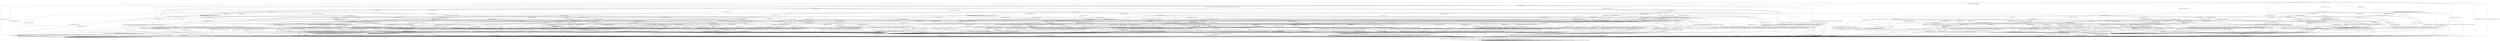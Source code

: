 digraph g {

	s0 [shape="circle" label="s0"];
	s1 [shape="circle" label="s1"];
	s2 [shape="circle" label="s2"];
	s3 [shape="circle" label="s3"];
	s4 [shape="circle" label="s4"];
	s5 [shape="circle" label="s5"];
	s6 [shape="circle" label="s6"];
	s7 [shape="circle" label="s7"];
	s8 [shape="circle" label="s8"];
	s9 [shape="circle" label="s9"];
	s10 [shape="circle" label="s10"];
	s11 [shape="circle" label="s11"];
	s12 [shape="circle" label="s12"];
	s13 [shape="circle" label="s13"];
	s14 [shape="circle" label="s14"];
	s15 [shape="circle" label="s15"];
	s16 [shape="circle" label="s16"];
	s17 [shape="circle" label="s17"];
	s18 [shape="circle" label="s18"];
	s19 [shape="circle" label="s19"];
	s20 [shape="circle" label="s20"];
	s21 [shape="circle" label="s21"];
	s22 [shape="circle" label="s22"];
	s23 [shape="circle" label="s23"];
	s24 [shape="circle" label="s24"];
	s25 [shape="circle" label="s25"];
	s26 [shape="circle" label="s26"];
	s27 [shape="circle" label="s27"];
	s28 [shape="circle" label="s28"];
	s29 [shape="circle" label="s29"];
	s30 [shape="circle" label="s30"];
	s31 [shape="circle" label="s31"];
	s32 [shape="circle" label="s32"];
	s33 [shape="circle" label="s33"];
	s34 [shape="circle" label="s34"];
	s35 [shape="circle" label="s35"];
	s36 [shape="circle" label="s36"];
	s37 [shape="circle" label="s37"];
	s38 [shape="circle" label="s38"];
	s39 [shape="circle" label="s39"];
	s40 [shape="circle" label="s40"];
	s41 [shape="circle" label="s41"];
	s42 [shape="circle" label="s42"];
	s43 [shape="circle" label="s43"];
	s44 [shape="circle" label="s44"];
	s45 [shape="circle" label="s45"];
	s46 [shape="circle" label="s46"];
	s47 [shape="circle" label="s47"];
	s48 [shape="circle" label="s48"];
	s49 [shape="circle" label="s49"];
	s50 [shape="circle" label="s50"];
	s51 [shape="circle" label="s51"];
	s52 [shape="circle" label="s52"];
	s53 [shape="circle" label="s53"];
	s54 [shape="circle" label="s54"];
	s55 [shape="circle" label="s55"];
	s56 [shape="circle" label="s56"];
	s57 [shape="circle" label="s57"];
	s58 [shape="circle" label="s58"];
	s59 [shape="circle" label="s59"];
	s60 [shape="circle" label="s60"];
	s61 [shape="circle" label="s61"];
	s62 [shape="circle" label="s62"];
	s63 [shape="circle" label="s63"];
	s64 [shape="circle" label="s64"];
	s65 [shape="circle" label="s65"];
	s66 [shape="circle" label="s66"];
	s67 [shape="circle" label="s67"];
	s68 [shape="circle" label="s68"];
	s69 [shape="circle" label="s69"];
	s70 [shape="circle" label="s70"];
	s71 [shape="circle" label="s71"];
	s72 [shape="circle" label="s72"];
	s73 [shape="circle" label="s73"];
	s74 [shape="circle" label="s74"];
	s75 [shape="circle" label="s75"];
	s76 [shape="circle" label="s76"];
	s77 [shape="circle" label="s77"];
	s78 [shape="circle" label="s78"];
	s79 [shape="circle" label="s79"];
	s80 [shape="circle" label="s80"];
	s81 [shape="circle" label="s81"];
	s82 [shape="circle" label="s82"];
	s83 [shape="circle" label="s83"];
	s84 [shape="circle" label="s84"];
	s85 [shape="circle" label="s85"];
	s86 [shape="circle" label="s86"];
	s87 [shape="circle" label="s87"];
	s88 [shape="circle" label="s88"];
	s89 [shape="circle" label="s89"];
	s90 [shape="circle" label="s90"];
	s91 [shape="circle" label="s91"];
	s92 [shape="circle" label="s92"];
	s93 [shape="circle" label="s93"];
	s94 [shape="circle" label="s94"];
	s95 [shape="circle" label="s95"];
	s0 -> s2 [label="DH_CLIENT_HELLO / HELLO_VERIFY_REQUEST"];
	s0 -> s8 [label="DH_CLIENT_KEY_EXCHANGE / TIMEOUT"];
	s0 -> s6 [label="CHANGE_CIPHER_SPEC / TIMEOUT"];
	s0 -> s5 [label="FINISHED / TIMEOUT"];
	s0 -> s0 [label="APPLICATION / TIMEOUT"];
	s0 -> s25 [label="CERTIFICATE / TIMEOUT"];
	s0 -> s10 [label="EMPTY_CERTIFICATE / TIMEOUT"];
	s0 -> s5 [label="CERTIFICATE_VERIFY / TIMEOUT"];
	s0 -> s1 [label="Alert(WARNING,CLOSE_NOTIFY) / TIMEOUT"];
	s0 -> s1 [label="Alert(FATAL,UNEXPECTED_MESSAGE) / TIMEOUT"];
	s1 -> s3 [label="DH_CLIENT_HELLO / TIMEOUT"];
	s1 -> s3 [label="DH_CLIENT_KEY_EXCHANGE / TIMEOUT"];
	s1 -> s3 [label="CHANGE_CIPHER_SPEC / TIMEOUT"];
	s1 -> s3 [label="FINISHED / TIMEOUT"];
	s1 -> s3 [label="APPLICATION / TIMEOUT"];
	s1 -> s3 [label="CERTIFICATE / TIMEOUT"];
	s1 -> s3 [label="EMPTY_CERTIFICATE / TIMEOUT"];
	s1 -> s3 [label="CERTIFICATE_VERIFY / TIMEOUT"];
	s1 -> s3 [label="Alert(WARNING,CLOSE_NOTIFY) / TIMEOUT"];
	s1 -> s3 [label="Alert(FATAL,UNEXPECTED_MESSAGE) / TIMEOUT"];
	s2 -> s4 [label="DH_CLIENT_HELLO / SERVER_HELLO,CERTIFICATE,DHE_SERVER_KEY_EXCHANGE,CERTIFICATE_REQUEST,SERVER_HELLO_DONE"];
	s2 -> s17 [label="DH_CLIENT_KEY_EXCHANGE / TIMEOUT"];
	s2 -> s6 [label="CHANGE_CIPHER_SPEC / TIMEOUT"];
	s2 -> s29 [label="FINISHED / TIMEOUT"];
	s2 -> s2 [label="APPLICATION / TIMEOUT"];
	s2 -> s18 [label="CERTIFICATE / TIMEOUT"];
	s2 -> s21 [label="EMPTY_CERTIFICATE / TIMEOUT"];
	s2 -> s29 [label="CERTIFICATE_VERIFY / TIMEOUT"];
	s2 -> s1 [label="Alert(WARNING,CLOSE_NOTIFY) / Alert(WARNING,CLOSE_NOTIFY)"];
	s2 -> s1 [label="Alert(FATAL,UNEXPECTED_MESSAGE) / TIMEOUT"];
	s3 -> s3 [label="DH_CLIENT_HELLO / SOCKET_CLOSED"];
	s3 -> s3 [label="DH_CLIENT_KEY_EXCHANGE / SOCKET_CLOSED"];
	s3 -> s3 [label="CHANGE_CIPHER_SPEC / SOCKET_CLOSED"];
	s3 -> s3 [label="FINISHED / SOCKET_CLOSED"];
	s3 -> s3 [label="APPLICATION / SOCKET_CLOSED"];
	s3 -> s3 [label="CERTIFICATE / SOCKET_CLOSED"];
	s3 -> s3 [label="EMPTY_CERTIFICATE / SOCKET_CLOSED"];
	s3 -> s3 [label="CERTIFICATE_VERIFY / SOCKET_CLOSED"];
	s3 -> s3 [label="Alert(WARNING,CLOSE_NOTIFY) / SOCKET_CLOSED"];
	s3 -> s3 [label="Alert(FATAL,UNEXPECTED_MESSAGE) / SOCKET_CLOSED"];
	s4 -> s1 [label="DH_CLIENT_HELLO / Alert(FATAL,UNEXPECTED_MESSAGE)"];
	s4 -> s7 [label="DH_CLIENT_KEY_EXCHANGE / TIMEOUT"];
	s4 -> s6 [label="CHANGE_CIPHER_SPEC / TIMEOUT"];
	s4 -> s29 [label="FINISHED / TIMEOUT"];
	s4 -> s4 [label="APPLICATION / TIMEOUT"];
	s4 -> s48 [label="CERTIFICATE / TIMEOUT"];
	s4 -> s13 [label="EMPTY_CERTIFICATE / TIMEOUT"];
	s4 -> s29 [label="CERTIFICATE_VERIFY / TIMEOUT"];
	s4 -> s1 [label="Alert(WARNING,CLOSE_NOTIFY) / Alert(WARNING,CLOSE_NOTIFY)"];
	s4 -> s1 [label="Alert(FATAL,UNEXPECTED_MESSAGE) / TIMEOUT"];
	s5 -> s5 [label="DH_CLIENT_HELLO / TIMEOUT"];
	s5 -> s5 [label="DH_CLIENT_KEY_EXCHANGE / TIMEOUT"];
	s5 -> s6 [label="CHANGE_CIPHER_SPEC / TIMEOUT"];
	s5 -> s5 [label="FINISHED / TIMEOUT"];
	s5 -> s5 [label="APPLICATION / TIMEOUT"];
	s5 -> s5 [label="CERTIFICATE / TIMEOUT"];
	s5 -> s5 [label="EMPTY_CERTIFICATE / TIMEOUT"];
	s5 -> s5 [label="CERTIFICATE_VERIFY / TIMEOUT"];
	s5 -> s1 [label="Alert(WARNING,CLOSE_NOTIFY) / TIMEOUT"];
	s5 -> s1 [label="Alert(FATAL,UNEXPECTED_MESSAGE) / TIMEOUT"];
	s6 -> s6 [label="DH_CLIENT_HELLO / TIMEOUT"];
	s6 -> s6 [label="DH_CLIENT_KEY_EXCHANGE / TIMEOUT"];
	s6 -> s6 [label="CHANGE_CIPHER_SPEC / TIMEOUT"];
	s6 -> s6 [label="FINISHED / TIMEOUT"];
	s6 -> s6 [label="APPLICATION / TIMEOUT"];
	s6 -> s6 [label="CERTIFICATE / TIMEOUT"];
	s6 -> s6 [label="EMPTY_CERTIFICATE / TIMEOUT"];
	s6 -> s6 [label="CERTIFICATE_VERIFY / TIMEOUT"];
	s6 -> s6 [label="Alert(WARNING,CLOSE_NOTIFY) / TIMEOUT"];
	s6 -> s6 [label="Alert(FATAL,UNEXPECTED_MESSAGE) / TIMEOUT"];
	s7 -> s45 [label="DH_CLIENT_HELLO / TIMEOUT"];
	s7 -> s29 [label="DH_CLIENT_KEY_EXCHANGE / TIMEOUT"];
	s7 -> s30 [label="CHANGE_CIPHER_SPEC / TIMEOUT"];
	s7 -> s12 [label="FINISHED / TIMEOUT"];
	s7 -> s7 [label="APPLICATION / TIMEOUT"];
	s7 -> s54 [label="CERTIFICATE / TIMEOUT"];
	s7 -> s35 [label="EMPTY_CERTIFICATE / TIMEOUT"];
	s7 -> s14 [label="CERTIFICATE_VERIFY / TIMEOUT"];
	s7 -> s1 [label="Alert(WARNING,CLOSE_NOTIFY) / Alert(WARNING,CLOSE_NOTIFY)"];
	s7 -> s1 [label="Alert(FATAL,UNEXPECTED_MESSAGE) / TIMEOUT"];
	s8 -> s20 [label="DH_CLIENT_HELLO / TIMEOUT"];
	s8 -> s5 [label="DH_CLIENT_KEY_EXCHANGE / TIMEOUT"];
	s8 -> s9 [label="CHANGE_CIPHER_SPEC / TIMEOUT"];
	s8 -> s61 [label="FINISHED / TIMEOUT"];
	s8 -> s8 [label="APPLICATION / TIMEOUT"];
	s8 -> s37 [label="CERTIFICATE / TIMEOUT"];
	s8 -> s37 [label="EMPTY_CERTIFICATE / TIMEOUT"];
	s8 -> s11 [label="CERTIFICATE_VERIFY / TIMEOUT"];
	s8 -> s1 [label="Alert(WARNING,CLOSE_NOTIFY) / TIMEOUT"];
	s8 -> s1 [label="Alert(FATAL,UNEXPECTED_MESSAGE) / TIMEOUT"];
	s9 -> s1 [label="DH_CLIENT_HELLO / TIMEOUT"];
	s9 -> s1 [label="DH_CLIENT_KEY_EXCHANGE / TIMEOUT"];
	s9 -> s6 [label="CHANGE_CIPHER_SPEC / TIMEOUT"];
	s9 -> s1 [label="FINISHED / TIMEOUT"];
	s9 -> s9 [label="APPLICATION / TIMEOUT"];
	s9 -> s1 [label="CERTIFICATE / TIMEOUT"];
	s9 -> s1 [label="EMPTY_CERTIFICATE / TIMEOUT"];
	s9 -> s1 [label="CERTIFICATE_VERIFY / TIMEOUT"];
	s9 -> s9 [label="Alert(WARNING,CLOSE_NOTIFY) / TIMEOUT"];
	s9 -> s9 [label="Alert(FATAL,UNEXPECTED_MESSAGE) / TIMEOUT"];
	s10 -> s38 [label="DH_CLIENT_HELLO / TIMEOUT"];
	s10 -> s37 [label="DH_CLIENT_KEY_EXCHANGE / TIMEOUT"];
	s10 -> s9 [label="CHANGE_CIPHER_SPEC / TIMEOUT"];
	s10 -> s78 [label="FINISHED / TIMEOUT"];
	s10 -> s10 [label="APPLICATION / TIMEOUT"];
	s10 -> s5 [label="CERTIFICATE / TIMEOUT"];
	s10 -> s5 [label="EMPTY_CERTIFICATE / TIMEOUT"];
	s10 -> s89 [label="CERTIFICATE_VERIFY / TIMEOUT"];
	s10 -> s1 [label="Alert(WARNING,CLOSE_NOTIFY) / TIMEOUT"];
	s10 -> s1 [label="Alert(FATAL,UNEXPECTED_MESSAGE) / TIMEOUT"];
	s11 -> s43 [label="DH_CLIENT_HELLO / TIMEOUT"];
	s11 -> s5 [label="DH_CLIENT_KEY_EXCHANGE / TIMEOUT"];
	s11 -> s9 [label="CHANGE_CIPHER_SPEC / TIMEOUT"];
	s11 -> s36 [label="FINISHED / TIMEOUT"];
	s11 -> s11 [label="APPLICATION / TIMEOUT"];
	s11 -> s80 [label="CERTIFICATE / TIMEOUT"];
	s11 -> s80 [label="EMPTY_CERTIFICATE / TIMEOUT"];
	s11 -> s5 [label="CERTIFICATE_VERIFY / TIMEOUT"];
	s11 -> s1 [label="Alert(WARNING,CLOSE_NOTIFY) / TIMEOUT"];
	s11 -> s1 [label="Alert(FATAL,UNEXPECTED_MESSAGE) / TIMEOUT"];
	s12 -> s50 [label="DH_CLIENT_HELLO / TIMEOUT"];
	s12 -> s29 [label="DH_CLIENT_KEY_EXCHANGE / TIMEOUT"];
	s12 -> s19 [label="CHANGE_CIPHER_SPEC / TIMEOUT"];
	s12 -> s29 [label="FINISHED / TIMEOUT"];
	s12 -> s12 [label="APPLICATION / TIMEOUT"];
	s12 -> s42 [label="CERTIFICATE / TIMEOUT"];
	s12 -> s42 [label="EMPTY_CERTIFICATE / TIMEOUT"];
	s12 -> s12 [label="CERTIFICATE_VERIFY / TIMEOUT"];
	s12 -> s1 [label="Alert(WARNING,CLOSE_NOTIFY) / Alert(WARNING,CLOSE_NOTIFY)"];
	s12 -> s1 [label="Alert(FATAL,UNEXPECTED_MESSAGE) / TIMEOUT"];
	s13 -> s60 [label="DH_CLIENT_HELLO / TIMEOUT"];
	s13 -> s35 [label="DH_CLIENT_KEY_EXCHANGE / TIMEOUT"];
	s13 -> s15 [label="CHANGE_CIPHER_SPEC / TIMEOUT"];
	s13 -> s87 [label="FINISHED / TIMEOUT"];
	s13 -> s13 [label="APPLICATION / TIMEOUT"];
	s13 -> s29 [label="CERTIFICATE / TIMEOUT"];
	s13 -> s29 [label="EMPTY_CERTIFICATE / TIMEOUT"];
	s13 -> s28 [label="CERTIFICATE_VERIFY / TIMEOUT"];
	s13 -> s1 [label="Alert(WARNING,CLOSE_NOTIFY) / Alert(WARNING,CLOSE_NOTIFY)"];
	s13 -> s1 [label="Alert(FATAL,UNEXPECTED_MESSAGE) / TIMEOUT"];
	s14 -> s14 [label="DH_CLIENT_HELLO / TIMEOUT"];
	s14 -> s29 [label="DH_CLIENT_KEY_EXCHANGE / TIMEOUT"];
	s14 -> s16 [label="CHANGE_CIPHER_SPEC / TIMEOUT"];
	s14 -> s24 [label="FINISHED / TIMEOUT"];
	s14 -> s14 [label="APPLICATION / TIMEOUT"];
	s14 -> s81 [label="CERTIFICATE / TIMEOUT"];
	s14 -> s81 [label="EMPTY_CERTIFICATE / TIMEOUT"];
	s14 -> s29 [label="CERTIFICATE_VERIFY / TIMEOUT"];
	s14 -> s1 [label="Alert(WARNING,CLOSE_NOTIFY) / Alert(WARNING,CLOSE_NOTIFY)"];
	s14 -> s1 [label="Alert(FATAL,UNEXPECTED_MESSAGE) / TIMEOUT"];
	s15 -> s1 [label="DH_CLIENT_HELLO / Alert(FATAL,BAD_CERTIFICATE)"];
	s15 -> s1 [label="DH_CLIENT_KEY_EXCHANGE / Alert(FATAL,BAD_CERTIFICATE)"];
	s15 -> s6 [label="CHANGE_CIPHER_SPEC / TIMEOUT"];
	s15 -> s1 [label="FINISHED / Alert(FATAL,BAD_CERTIFICATE)"];
	s15 -> s15 [label="APPLICATION / TIMEOUT"];
	s15 -> s1 [label="CERTIFICATE / Alert(FATAL,BAD_CERTIFICATE)"];
	s15 -> s1 [label="EMPTY_CERTIFICATE / Alert(FATAL,BAD_CERTIFICATE)"];
	s15 -> s1 [label="CERTIFICATE_VERIFY / Alert(FATAL,BAD_CERTIFICATE)"];
	s15 -> s15 [label="Alert(WARNING,CLOSE_NOTIFY) / TIMEOUT"];
	s15 -> s15 [label="Alert(FATAL,UNEXPECTED_MESSAGE) / TIMEOUT"];
	s16 -> s1 [label="DH_CLIENT_HELLO / Alert(FATAL,HANDSHAKE_FAILURE)"];
	s16 -> s1 [label="DH_CLIENT_KEY_EXCHANGE / Alert(FATAL,HANDSHAKE_FAILURE)"];
	s16 -> s6 [label="CHANGE_CIPHER_SPEC / TIMEOUT"];
	s16 -> s1 [label="FINISHED / Alert(FATAL,HANDSHAKE_FAILURE)"];
	s16 -> s16 [label="APPLICATION / TIMEOUT"];
	s16 -> s1 [label="CERTIFICATE / Alert(FATAL,HANDSHAKE_FAILURE)"];
	s16 -> s1 [label="EMPTY_CERTIFICATE / Alert(FATAL,HANDSHAKE_FAILURE)"];
	s16 -> s1 [label="CERTIFICATE_VERIFY / Alert(FATAL,HANDSHAKE_FAILURE)"];
	s16 -> s16 [label="Alert(WARNING,CLOSE_NOTIFY) / TIMEOUT"];
	s16 -> s16 [label="Alert(FATAL,UNEXPECTED_MESSAGE) / TIMEOUT"];
	s17 -> s45 [label="DH_CLIENT_HELLO / TIMEOUT"];
	s17 -> s29 [label="DH_CLIENT_KEY_EXCHANGE / TIMEOUT"];
	s17 -> s19 [label="CHANGE_CIPHER_SPEC / TIMEOUT"];
	s17 -> s12 [label="FINISHED / TIMEOUT"];
	s17 -> s17 [label="APPLICATION / TIMEOUT"];
	s17 -> s40 [label="CERTIFICATE / TIMEOUT"];
	s17 -> s40 [label="EMPTY_CERTIFICATE / TIMEOUT"];
	s17 -> s67 [label="CERTIFICATE_VERIFY / TIMEOUT"];
	s17 -> s1 [label="Alert(WARNING,CLOSE_NOTIFY) / Alert(WARNING,CLOSE_NOTIFY)"];
	s17 -> s1 [label="Alert(FATAL,UNEXPECTED_MESSAGE) / TIMEOUT"];
	s18 -> s18 [label="DH_CLIENT_HELLO / TIMEOUT"];
	s18 -> s26 [label="DH_CLIENT_KEY_EXCHANGE / TIMEOUT"];
	s18 -> s6 [label="CHANGE_CIPHER_SPEC / TIMEOUT"];
	s18 -> s18 [label="FINISHED / TIMEOUT"];
	s18 -> s18 [label="APPLICATION / TIMEOUT"];
	s18 -> s29 [label="CERTIFICATE / TIMEOUT"];
	s18 -> s29 [label="EMPTY_CERTIFICATE / TIMEOUT"];
	s18 -> s23 [label="CERTIFICATE_VERIFY / TIMEOUT"];
	s18 -> s1 [label="Alert(WARNING,CLOSE_NOTIFY) / Alert(WARNING,CLOSE_NOTIFY)"];
	s18 -> s1 [label="Alert(FATAL,UNEXPECTED_MESSAGE) / TIMEOUT"];
	s19 -> s1 [label="DH_CLIENT_HELLO / Alert(FATAL,UNEXPECTED_MESSAGE)"];
	s19 -> s1 [label="DH_CLIENT_KEY_EXCHANGE / Alert(FATAL,UNEXPECTED_MESSAGE)"];
	s19 -> s6 [label="CHANGE_CIPHER_SPEC / TIMEOUT"];
	s19 -> s1 [label="FINISHED / Alert(FATAL,UNEXPECTED_MESSAGE)"];
	s19 -> s19 [label="APPLICATION / TIMEOUT"];
	s19 -> s1 [label="CERTIFICATE / Alert(FATAL,UNEXPECTED_MESSAGE)"];
	s19 -> s1 [label="EMPTY_CERTIFICATE / Alert(FATAL,UNEXPECTED_MESSAGE)"];
	s19 -> s1 [label="CERTIFICATE_VERIFY / Alert(FATAL,UNEXPECTED_MESSAGE)"];
	s19 -> s19 [label="Alert(WARNING,CLOSE_NOTIFY) / TIMEOUT"];
	s19 -> s19 [label="Alert(FATAL,UNEXPECTED_MESSAGE) / TIMEOUT"];
	s20 -> s5 [label="DH_CLIENT_HELLO / TIMEOUT"];
	s20 -> s5 [label="DH_CLIENT_KEY_EXCHANGE / TIMEOUT"];
	s20 -> s9 [label="CHANGE_CIPHER_SPEC / TIMEOUT"];
	s20 -> s63 [label="FINISHED / TIMEOUT"];
	s20 -> s20 [label="APPLICATION / TIMEOUT"];
	s20 -> s75 [label="CERTIFICATE / TIMEOUT"];
	s20 -> s75 [label="EMPTY_CERTIFICATE / TIMEOUT"];
	s20 -> s43 [label="CERTIFICATE_VERIFY / TIMEOUT"];
	s20 -> s1 [label="Alert(WARNING,CLOSE_NOTIFY) / TIMEOUT"];
	s20 -> s1 [label="Alert(FATAL,UNEXPECTED_MESSAGE) / TIMEOUT"];
	s21 -> s94 [label="DH_CLIENT_HELLO / TIMEOUT"];
	s21 -> s40 [label="DH_CLIENT_KEY_EXCHANGE / TIMEOUT"];
	s21 -> s19 [label="CHANGE_CIPHER_SPEC / TIMEOUT"];
	s21 -> s22 [label="FINISHED / TIMEOUT"];
	s21 -> s21 [label="APPLICATION / TIMEOUT"];
	s21 -> s29 [label="CERTIFICATE / TIMEOUT"];
	s21 -> s29 [label="EMPTY_CERTIFICATE / TIMEOUT"];
	s21 -> s23 [label="CERTIFICATE_VERIFY / TIMEOUT"];
	s21 -> s1 [label="Alert(WARNING,CLOSE_NOTIFY) / Alert(WARNING,CLOSE_NOTIFY)"];
	s21 -> s1 [label="Alert(FATAL,UNEXPECTED_MESSAGE) / TIMEOUT"];
	s22 -> s44 [label="DH_CLIENT_HELLO / TIMEOUT"];
	s22 -> s42 [label="DH_CLIENT_KEY_EXCHANGE / TIMEOUT"];
	s22 -> s19 [label="CHANGE_CIPHER_SPEC / TIMEOUT"];
	s22 -> s29 [label="FINISHED / TIMEOUT"];
	s22 -> s22 [label="APPLICATION / TIMEOUT"];
	s22 -> s29 [label="CERTIFICATE / TIMEOUT"];
	s22 -> s29 [label="EMPTY_CERTIFICATE / TIMEOUT"];
	s22 -> s57 [label="CERTIFICATE_VERIFY / TIMEOUT"];
	s22 -> s1 [label="Alert(WARNING,CLOSE_NOTIFY) / Alert(WARNING,CLOSE_NOTIFY)"];
	s22 -> s1 [label="Alert(FATAL,UNEXPECTED_MESSAGE) / TIMEOUT"];
	s23 -> s58 [label="DH_CLIENT_HELLO / TIMEOUT"];
	s23 -> s27 [label="DH_CLIENT_KEY_EXCHANGE / TIMEOUT"];
	s23 -> s19 [label="CHANGE_CIPHER_SPEC / TIMEOUT"];
	s23 -> s57 [label="FINISHED / TIMEOUT"];
	s23 -> s23 [label="APPLICATION / TIMEOUT"];
	s23 -> s29 [label="CERTIFICATE / TIMEOUT"];
	s23 -> s29 [label="EMPTY_CERTIFICATE / TIMEOUT"];
	s23 -> s29 [label="CERTIFICATE_VERIFY / TIMEOUT"];
	s23 -> s1 [label="Alert(WARNING,CLOSE_NOTIFY) / Alert(WARNING,CLOSE_NOTIFY)"];
	s23 -> s1 [label="Alert(FATAL,UNEXPECTED_MESSAGE) / TIMEOUT"];
	s24 -> s46 [label="DH_CLIENT_HELLO / TIMEOUT"];
	s24 -> s29 [label="DH_CLIENT_KEY_EXCHANGE / TIMEOUT"];
	s24 -> s16 [label="CHANGE_CIPHER_SPEC / TIMEOUT"];
	s24 -> s29 [label="FINISHED / TIMEOUT"];
	s24 -> s24 [label="APPLICATION / TIMEOUT"];
	s24 -> s55 [label="CERTIFICATE / TIMEOUT"];
	s24 -> s55 [label="EMPTY_CERTIFICATE / TIMEOUT"];
	s24 -> s29 [label="CERTIFICATE_VERIFY / TIMEOUT"];
	s24 -> s1 [label="Alert(WARNING,CLOSE_NOTIFY) / Alert(WARNING,CLOSE_NOTIFY)"];
	s24 -> s1 [label="Alert(FATAL,UNEXPECTED_MESSAGE) / TIMEOUT"];
	s25 -> s25 [label="DH_CLIENT_HELLO / TIMEOUT"];
	s25 -> s25 [label="DH_CLIENT_KEY_EXCHANGE / TIMEOUT"];
	s25 -> s6 [label="CHANGE_CIPHER_SPEC / TIMEOUT"];
	s25 -> s25 [label="FINISHED / TIMEOUT"];
	s25 -> s25 [label="APPLICATION / TIMEOUT"];
	s25 -> s5 [label="CERTIFICATE / TIMEOUT"];
	s25 -> s5 [label="EMPTY_CERTIFICATE / TIMEOUT"];
	s25 -> s89 [label="CERTIFICATE_VERIFY / TIMEOUT"];
	s25 -> s1 [label="Alert(WARNING,CLOSE_NOTIFY) / TIMEOUT"];
	s25 -> s1 [label="Alert(FATAL,UNEXPECTED_MESSAGE) / TIMEOUT"];
	s26 -> s26 [label="DH_CLIENT_HELLO / TIMEOUT"];
	s26 -> s29 [label="DH_CLIENT_KEY_EXCHANGE / TIMEOUT"];
	s26 -> s6 [label="CHANGE_CIPHER_SPEC / TIMEOUT"];
	s26 -> s69 [label="FINISHED / TIMEOUT"];
	s26 -> s26 [label="APPLICATION / TIMEOUT"];
	s26 -> s29 [label="CERTIFICATE / TIMEOUT"];
	s26 -> s29 [label="EMPTY_CERTIFICATE / TIMEOUT"];
	s26 -> s27 [label="CERTIFICATE_VERIFY / TIMEOUT"];
	s26 -> s1 [label="Alert(WARNING,CLOSE_NOTIFY) / Alert(WARNING,CLOSE_NOTIFY)"];
	s26 -> s1 [label="Alert(FATAL,UNEXPECTED_MESSAGE) / TIMEOUT"];
	s27 -> s73 [label="DH_CLIENT_HELLO / TIMEOUT"];
	s27 -> s29 [label="DH_CLIENT_KEY_EXCHANGE / TIMEOUT"];
	s27 -> s19 [label="CHANGE_CIPHER_SPEC / TIMEOUT"];
	s27 -> s66 [label="FINISHED / TIMEOUT"];
	s27 -> s27 [label="APPLICATION / TIMEOUT"];
	s27 -> s29 [label="CERTIFICATE / TIMEOUT"];
	s27 -> s29 [label="EMPTY_CERTIFICATE / TIMEOUT"];
	s27 -> s29 [label="CERTIFICATE_VERIFY / TIMEOUT"];
	s27 -> s1 [label="Alert(WARNING,CLOSE_NOTIFY) / Alert(WARNING,CLOSE_NOTIFY)"];
	s27 -> s1 [label="Alert(FATAL,UNEXPECTED_MESSAGE) / TIMEOUT"];
	s28 -> s34 [label="DH_CLIENT_HELLO / TIMEOUT"];
	s28 -> s70 [label="DH_CLIENT_KEY_EXCHANGE / TIMEOUT"];
	s28 -> s15 [label="CHANGE_CIPHER_SPEC / TIMEOUT"];
	s28 -> s79 [label="FINISHED / TIMEOUT"];
	s28 -> s28 [label="APPLICATION / TIMEOUT"];
	s28 -> s29 [label="CERTIFICATE / TIMEOUT"];
	s28 -> s29 [label="EMPTY_CERTIFICATE / TIMEOUT"];
	s28 -> s29 [label="CERTIFICATE_VERIFY / TIMEOUT"];
	s28 -> s1 [label="Alert(WARNING,CLOSE_NOTIFY) / Alert(WARNING,CLOSE_NOTIFY)"];
	s28 -> s1 [label="Alert(FATAL,UNEXPECTED_MESSAGE) / TIMEOUT"];
	s29 -> s29 [label="DH_CLIENT_HELLO / TIMEOUT"];
	s29 -> s29 [label="DH_CLIENT_KEY_EXCHANGE / TIMEOUT"];
	s29 -> s6 [label="CHANGE_CIPHER_SPEC / TIMEOUT"];
	s29 -> s29 [label="FINISHED / TIMEOUT"];
	s29 -> s29 [label="APPLICATION / TIMEOUT"];
	s29 -> s29 [label="CERTIFICATE / TIMEOUT"];
	s29 -> s29 [label="EMPTY_CERTIFICATE / TIMEOUT"];
	s29 -> s29 [label="CERTIFICATE_VERIFY / TIMEOUT"];
	s29 -> s1 [label="Alert(WARNING,CLOSE_NOTIFY) / Alert(WARNING,CLOSE_NOTIFY)"];
	s29 -> s1 [label="Alert(FATAL,UNEXPECTED_MESSAGE) / TIMEOUT"];
	s30 -> s39 [label="DH_CLIENT_HELLO / TIMEOUT"];
	s30 -> s29 [label="DH_CLIENT_KEY_EXCHANGE / TIMEOUT"];
	s30 -> s6 [label="CHANGE_CIPHER_SPEC / TIMEOUT"];
	s30 -> s47 [label="FINISHED / CHANGE_CIPHER_SPEC,FINISHED,CHANGE_CIPHER_SPEC,FINISHED"];
	s30 -> s30 [label="APPLICATION / TIMEOUT"];
	s30 -> s31 [label="CERTIFICATE / TIMEOUT"];
	s30 -> s59 [label="EMPTY_CERTIFICATE / TIMEOUT"];
	s30 -> s14 [label="CERTIFICATE_VERIFY / TIMEOUT"];
	s30 -> s30 [label="Alert(WARNING,CLOSE_NOTIFY) / TIMEOUT"];
	s30 -> s30 [label="Alert(FATAL,UNEXPECTED_MESSAGE) / TIMEOUT"];
	s31 -> s84 [label="DH_CLIENT_HELLO / TIMEOUT"];
	s31 -> s29 [label="DH_CLIENT_KEY_EXCHANGE / TIMEOUT"];
	s31 -> s19 [label="CHANGE_CIPHER_SPEC / TIMEOUT"];
	s31 -> s32 [label="FINISHED / TIMEOUT"];
	s31 -> s29 [label="APPLICATION / TIMEOUT"];
	s31 -> s29 [label="CERTIFICATE / TIMEOUT"];
	s31 -> s29 [label="EMPTY_CERTIFICATE / TIMEOUT"];
	s31 -> s31 [label="CERTIFICATE_VERIFY / TIMEOUT"];
	s31 -> s1 [label="Alert(WARNING,CLOSE_NOTIFY) / Alert(WARNING,CLOSE_NOTIFY)"];
	s31 -> s1 [label="Alert(FATAL,UNEXPECTED_MESSAGE) / TIMEOUT"];
	s32 -> s32 [label="DH_CLIENT_HELLO / TIMEOUT"];
	s32 -> s29 [label="DH_CLIENT_KEY_EXCHANGE / TIMEOUT"];
	s32 -> s33 [label="CHANGE_CIPHER_SPEC / TIMEOUT"];
	s32 -> s29 [label="FINISHED / TIMEOUT"];
	s32 -> s29 [label="APPLICATION / TIMEOUT"];
	s32 -> s29 [label="CERTIFICATE / TIMEOUT"];
	s32 -> s29 [label="EMPTY_CERTIFICATE / TIMEOUT"];
	s32 -> s83 [label="CERTIFICATE_VERIFY / TIMEOUT"];
	s32 -> s1 [label="Alert(WARNING,CLOSE_NOTIFY) / Alert(WARNING,CLOSE_NOTIFY)"];
	s32 -> s1 [label="Alert(FATAL,UNEXPECTED_MESSAGE) / TIMEOUT"];
	s33 -> s6 [label="DH_CLIENT_HELLO / CHANGE_CIPHER_SPEC,FINISHED,CHANGE_CIPHER_SPEC,FINISHED"];
	s33 -> s6 [label="DH_CLIENT_KEY_EXCHANGE / CHANGE_CIPHER_SPEC,FINISHED,CHANGE_CIPHER_SPEC,FINISHED"];
	s33 -> s6 [label="CHANGE_CIPHER_SPEC / TIMEOUT"];
	s33 -> s6 [label="FINISHED / CHANGE_CIPHER_SPEC,FINISHED,CHANGE_CIPHER_SPEC,FINISHED"];
	s33 -> s33 [label="APPLICATION / TIMEOUT"];
	s33 -> s6 [label="CERTIFICATE / CHANGE_CIPHER_SPEC,FINISHED,CHANGE_CIPHER_SPEC,FINISHED"];
	s33 -> s6 [label="EMPTY_CERTIFICATE / CHANGE_CIPHER_SPEC,FINISHED,CHANGE_CIPHER_SPEC,FINISHED"];
	s33 -> s6 [label="CERTIFICATE_VERIFY / CHANGE_CIPHER_SPEC,FINISHED,CHANGE_CIPHER_SPEC,FINISHED"];
	s33 -> s33 [label="Alert(WARNING,CLOSE_NOTIFY) / TIMEOUT"];
	s33 -> s33 [label="Alert(FATAL,UNEXPECTED_MESSAGE) / TIMEOUT"];
	s34 -> s29 [label="DH_CLIENT_HELLO / TIMEOUT"];
	s34 -> s95 [label="DH_CLIENT_KEY_EXCHANGE / TIMEOUT"];
	s34 -> s15 [label="CHANGE_CIPHER_SPEC / TIMEOUT"];
	s34 -> s34 [label="FINISHED / TIMEOUT"];
	s34 -> s34 [label="APPLICATION / TIMEOUT"];
	s34 -> s29 [label="CERTIFICATE / TIMEOUT"];
	s34 -> s29 [label="EMPTY_CERTIFICATE / TIMEOUT"];
	s34 -> s29 [label="CERTIFICATE_VERIFY / TIMEOUT"];
	s34 -> s1 [label="Alert(WARNING,CLOSE_NOTIFY) / Alert(WARNING,CLOSE_NOTIFY)"];
	s34 -> s1 [label="Alert(FATAL,UNEXPECTED_MESSAGE) / TIMEOUT"];
	s35 -> s74 [label="DH_CLIENT_HELLO / TIMEOUT"];
	s35 -> s29 [label="DH_CLIENT_KEY_EXCHANGE / TIMEOUT"];
	s35 -> s15 [label="CHANGE_CIPHER_SPEC / TIMEOUT"];
	s35 -> s65 [label="FINISHED / TIMEOUT"];
	s35 -> s35 [label="APPLICATION / TIMEOUT"];
	s35 -> s29 [label="CERTIFICATE / TIMEOUT"];
	s35 -> s29 [label="EMPTY_CERTIFICATE / TIMEOUT"];
	s35 -> s70 [label="CERTIFICATE_VERIFY / TIMEOUT"];
	s35 -> s1 [label="Alert(WARNING,CLOSE_NOTIFY) / Alert(WARNING,CLOSE_NOTIFY)"];
	s35 -> s1 [label="Alert(FATAL,UNEXPECTED_MESSAGE) / TIMEOUT"];
	s36 -> s41 [label="DH_CLIENT_HELLO / TIMEOUT"];
	s36 -> s5 [label="DH_CLIENT_KEY_EXCHANGE / TIMEOUT"];
	s36 -> s9 [label="CHANGE_CIPHER_SPEC / TIMEOUT"];
	s36 -> s5 [label="FINISHED / TIMEOUT"];
	s36 -> s36 [label="APPLICATION / TIMEOUT"];
	s36 -> s72 [label="CERTIFICATE / TIMEOUT"];
	s36 -> s72 [label="EMPTY_CERTIFICATE / TIMEOUT"];
	s36 -> s5 [label="CERTIFICATE_VERIFY / TIMEOUT"];
	s36 -> s1 [label="Alert(WARNING,CLOSE_NOTIFY) / TIMEOUT"];
	s36 -> s1 [label="Alert(FATAL,UNEXPECTED_MESSAGE) / TIMEOUT"];
	s37 -> s75 [label="DH_CLIENT_HELLO / TIMEOUT"];
	s37 -> s5 [label="DH_CLIENT_KEY_EXCHANGE / TIMEOUT"];
	s37 -> s9 [label="CHANGE_CIPHER_SPEC / TIMEOUT"];
	s37 -> s62 [label="FINISHED / TIMEOUT"];
	s37 -> s37 [label="APPLICATION / TIMEOUT"];
	s37 -> s5 [label="CERTIFICATE / TIMEOUT"];
	s37 -> s5 [label="EMPTY_CERTIFICATE / TIMEOUT"];
	s37 -> s80 [label="CERTIFICATE_VERIFY / TIMEOUT"];
	s37 -> s1 [label="Alert(WARNING,CLOSE_NOTIFY) / TIMEOUT"];
	s37 -> s1 [label="Alert(FATAL,UNEXPECTED_MESSAGE) / TIMEOUT"];
	s38 -> s5 [label="DH_CLIENT_HELLO / TIMEOUT"];
	s38 -> s75 [label="DH_CLIENT_KEY_EXCHANGE / TIMEOUT"];
	s38 -> s9 [label="CHANGE_CIPHER_SPEC / TIMEOUT"];
	s38 -> s64 [label="FINISHED / TIMEOUT"];
	s38 -> s38 [label="APPLICATION / TIMEOUT"];
	s38 -> s5 [label="CERTIFICATE / TIMEOUT"];
	s38 -> s5 [label="EMPTY_CERTIFICATE / TIMEOUT"];
	s38 -> s91 [label="CERTIFICATE_VERIFY / TIMEOUT"];
	s38 -> s1 [label="Alert(WARNING,CLOSE_NOTIFY) / TIMEOUT"];
	s38 -> s1 [label="Alert(FATAL,UNEXPECTED_MESSAGE) / TIMEOUT"];
	s39 -> s29 [label="DH_CLIENT_HELLO / TIMEOUT"];
	s39 -> s29 [label="DH_CLIENT_KEY_EXCHANGE / TIMEOUT"];
	s39 -> s19 [label="CHANGE_CIPHER_SPEC / TIMEOUT"];
	s39 -> s50 [label="FINISHED / TIMEOUT"];
	s39 -> s29 [label="APPLICATION / TIMEOUT"];
	s39 -> s84 [label="CERTIFICATE / TIMEOUT"];
	s39 -> s84 [label="EMPTY_CERTIFICATE / TIMEOUT"];
	s39 -> s39 [label="CERTIFICATE_VERIFY / TIMEOUT"];
	s39 -> s1 [label="Alert(WARNING,CLOSE_NOTIFY) / Alert(WARNING,CLOSE_NOTIFY)"];
	s39 -> s1 [label="Alert(FATAL,UNEXPECTED_MESSAGE) / TIMEOUT"];
	s40 -> s53 [label="DH_CLIENT_HELLO / TIMEOUT"];
	s40 -> s29 [label="DH_CLIENT_KEY_EXCHANGE / TIMEOUT"];
	s40 -> s19 [label="CHANGE_CIPHER_SPEC / TIMEOUT"];
	s40 -> s42 [label="FINISHED / TIMEOUT"];
	s40 -> s40 [label="APPLICATION / TIMEOUT"];
	s40 -> s29 [label="CERTIFICATE / TIMEOUT"];
	s40 -> s29 [label="EMPTY_CERTIFICATE / TIMEOUT"];
	s40 -> s27 [label="CERTIFICATE_VERIFY / TIMEOUT"];
	s40 -> s1 [label="Alert(WARNING,CLOSE_NOTIFY) / Alert(WARNING,CLOSE_NOTIFY)"];
	s40 -> s1 [label="Alert(FATAL,UNEXPECTED_MESSAGE) / TIMEOUT"];
	s41 -> s5 [label="DH_CLIENT_HELLO / TIMEOUT"];
	s41 -> s5 [label="DH_CLIENT_KEY_EXCHANGE / TIMEOUT"];
	s41 -> s9 [label="CHANGE_CIPHER_SPEC / TIMEOUT"];
	s41 -> s5 [label="FINISHED / TIMEOUT"];
	s41 -> s41 [label="APPLICATION / TIMEOUT"];
	s41 -> s82 [label="CERTIFICATE / TIMEOUT"];
	s41 -> s82 [label="EMPTY_CERTIFICATE / TIMEOUT"];
	s41 -> s5 [label="CERTIFICATE_VERIFY / TIMEOUT"];
	s41 -> s1 [label="Alert(WARNING,CLOSE_NOTIFY) / TIMEOUT"];
	s41 -> s1 [label="Alert(FATAL,UNEXPECTED_MESSAGE) / TIMEOUT"];
	s42 -> s51 [label="DH_CLIENT_HELLO / TIMEOUT"];
	s42 -> s29 [label="DH_CLIENT_KEY_EXCHANGE / TIMEOUT"];
	s42 -> s19 [label="CHANGE_CIPHER_SPEC / TIMEOUT"];
	s42 -> s29 [label="FINISHED / TIMEOUT"];
	s42 -> s42 [label="APPLICATION / TIMEOUT"];
	s42 -> s29 [label="CERTIFICATE / TIMEOUT"];
	s42 -> s29 [label="EMPTY_CERTIFICATE / TIMEOUT"];
	s42 -> s66 [label="CERTIFICATE_VERIFY / TIMEOUT"];
	s42 -> s1 [label="Alert(WARNING,CLOSE_NOTIFY) / Alert(WARNING,CLOSE_NOTIFY)"];
	s42 -> s1 [label="Alert(FATAL,UNEXPECTED_MESSAGE) / TIMEOUT"];
	s43 -> s5 [label="DH_CLIENT_HELLO / TIMEOUT"];
	s43 -> s5 [label="DH_CLIENT_KEY_EXCHANGE / TIMEOUT"];
	s43 -> s9 [label="CHANGE_CIPHER_SPEC / TIMEOUT"];
	s43 -> s41 [label="FINISHED / TIMEOUT"];
	s43 -> s43 [label="APPLICATION / TIMEOUT"];
	s43 -> s92 [label="CERTIFICATE / TIMEOUT"];
	s43 -> s92 [label="EMPTY_CERTIFICATE / TIMEOUT"];
	s43 -> s5 [label="CERTIFICATE_VERIFY / TIMEOUT"];
	s43 -> s1 [label="Alert(WARNING,CLOSE_NOTIFY) / TIMEOUT"];
	s43 -> s1 [label="Alert(FATAL,UNEXPECTED_MESSAGE) / TIMEOUT"];
	s44 -> s29 [label="DH_CLIENT_HELLO / TIMEOUT"];
	s44 -> s51 [label="DH_CLIENT_KEY_EXCHANGE / TIMEOUT"];
	s44 -> s19 [label="CHANGE_CIPHER_SPEC / TIMEOUT"];
	s44 -> s29 [label="FINISHED / TIMEOUT"];
	s44 -> s44 [label="APPLICATION / TIMEOUT"];
	s44 -> s29 [label="CERTIFICATE / TIMEOUT"];
	s44 -> s29 [label="EMPTY_CERTIFICATE / TIMEOUT"];
	s44 -> s52 [label="CERTIFICATE_VERIFY / TIMEOUT"];
	s44 -> s1 [label="Alert(WARNING,CLOSE_NOTIFY) / Alert(WARNING,CLOSE_NOTIFY)"];
	s44 -> s1 [label="Alert(FATAL,UNEXPECTED_MESSAGE) / TIMEOUT"];
	s45 -> s29 [label="DH_CLIENT_HELLO / TIMEOUT"];
	s45 -> s29 [label="DH_CLIENT_KEY_EXCHANGE / TIMEOUT"];
	s45 -> s19 [label="CHANGE_CIPHER_SPEC / TIMEOUT"];
	s45 -> s50 [label="FINISHED / TIMEOUT"];
	s45 -> s45 [label="APPLICATION / TIMEOUT"];
	s45 -> s53 [label="CERTIFICATE / TIMEOUT"];
	s45 -> s53 [label="EMPTY_CERTIFICATE / TIMEOUT"];
	s45 -> s90 [label="CERTIFICATE_VERIFY / TIMEOUT"];
	s45 -> s1 [label="Alert(WARNING,CLOSE_NOTIFY) / Alert(WARNING,CLOSE_NOTIFY)"];
	s45 -> s1 [label="Alert(FATAL,UNEXPECTED_MESSAGE) / TIMEOUT"];
	s46 -> s29 [label="DH_CLIENT_HELLO / TIMEOUT"];
	s46 -> s29 [label="DH_CLIENT_KEY_EXCHANGE / TIMEOUT"];
	s46 -> s16 [label="CHANGE_CIPHER_SPEC / TIMEOUT"];
	s46 -> s29 [label="FINISHED / TIMEOUT"];
	s46 -> s46 [label="APPLICATION / TIMEOUT"];
	s46 -> s56 [label="CERTIFICATE / TIMEOUT"];
	s46 -> s56 [label="EMPTY_CERTIFICATE / TIMEOUT"];
	s46 -> s29 [label="CERTIFICATE_VERIFY / TIMEOUT"];
	s46 -> s1 [label="Alert(WARNING,CLOSE_NOTIFY) / Alert(WARNING,CLOSE_NOTIFY)"];
	s46 -> s1 [label="Alert(FATAL,UNEXPECTED_MESSAGE) / TIMEOUT"];
	s47 -> s47 [label="DH_CLIENT_HELLO / TIMEOUT"];
	s47 -> s47 [label="DH_CLIENT_KEY_EXCHANGE / TIMEOUT"];
	s47 -> s6 [label="CHANGE_CIPHER_SPEC / TIMEOUT"];
	s47 -> s47 [label="FINISHED / TIMEOUT"];
	s47 -> s1 [label="APPLICATION / APPLICATION"];
	s47 -> s47 [label="CERTIFICATE / TIMEOUT"];
	s47 -> s47 [label="EMPTY_CERTIFICATE / TIMEOUT"];
	s47 -> s47 [label="CERTIFICATE_VERIFY / TIMEOUT"];
	s47 -> s1 [label="Alert(WARNING,CLOSE_NOTIFY) / TIMEOUT"];
	s47 -> s1 [label="Alert(FATAL,UNEXPECTED_MESSAGE) / TIMEOUT"];
	s48 -> s18 [label="DH_CLIENT_HELLO / TIMEOUT"];
	s48 -> s49 [label="DH_CLIENT_KEY_EXCHANGE / TIMEOUT"];
	s48 -> s6 [label="CHANGE_CIPHER_SPEC / TIMEOUT"];
	s48 -> s18 [label="FINISHED / TIMEOUT"];
	s48 -> s48 [label="APPLICATION / TIMEOUT"];
	s48 -> s29 [label="CERTIFICATE / TIMEOUT"];
	s48 -> s29 [label="EMPTY_CERTIFICATE / TIMEOUT"];
	s48 -> s77 [label="CERTIFICATE_VERIFY / TIMEOUT"];
	s48 -> s1 [label="Alert(WARNING,CLOSE_NOTIFY) / Alert(WARNING,CLOSE_NOTIFY)"];
	s48 -> s1 [label="Alert(FATAL,UNEXPECTED_MESSAGE) / TIMEOUT"];
	s49 -> s26 [label="DH_CLIENT_HELLO / TIMEOUT"];
	s49 -> s29 [label="DH_CLIENT_KEY_EXCHANGE / TIMEOUT"];
	s49 -> s6 [label="CHANGE_CIPHER_SPEC / TIMEOUT"];
	s49 -> s69 [label="FINISHED / TIMEOUT"];
	s49 -> s49 [label="APPLICATION / TIMEOUT"];
	s49 -> s29 [label="CERTIFICATE / TIMEOUT"];
	s49 -> s29 [label="EMPTY_CERTIFICATE / TIMEOUT"];
	s49 -> s54 [label="CERTIFICATE_VERIFY / TIMEOUT"];
	s49 -> s1 [label="Alert(WARNING,CLOSE_NOTIFY) / Alert(WARNING,CLOSE_NOTIFY)"];
	s49 -> s1 [label="Alert(FATAL,UNEXPECTED_MESSAGE) / TIMEOUT"];
	s50 -> s29 [label="DH_CLIENT_HELLO / TIMEOUT"];
	s50 -> s29 [label="DH_CLIENT_KEY_EXCHANGE / TIMEOUT"];
	s50 -> s19 [label="CHANGE_CIPHER_SPEC / TIMEOUT"];
	s50 -> s29 [label="FINISHED / TIMEOUT"];
	s50 -> s50 [label="APPLICATION / TIMEOUT"];
	s50 -> s51 [label="CERTIFICATE / TIMEOUT"];
	s50 -> s51 [label="EMPTY_CERTIFICATE / TIMEOUT"];
	s50 -> s50 [label="CERTIFICATE_VERIFY / TIMEOUT"];
	s50 -> s1 [label="Alert(WARNING,CLOSE_NOTIFY) / Alert(WARNING,CLOSE_NOTIFY)"];
	s50 -> s1 [label="Alert(FATAL,UNEXPECTED_MESSAGE) / TIMEOUT"];
	s51 -> s29 [label="DH_CLIENT_HELLO / TIMEOUT"];
	s51 -> s29 [label="DH_CLIENT_KEY_EXCHANGE / TIMEOUT"];
	s51 -> s19 [label="CHANGE_CIPHER_SPEC / TIMEOUT"];
	s51 -> s29 [label="FINISHED / TIMEOUT"];
	s51 -> s51 [label="APPLICATION / TIMEOUT"];
	s51 -> s29 [label="CERTIFICATE / TIMEOUT"];
	s51 -> s29 [label="EMPTY_CERTIFICATE / TIMEOUT"];
	s51 -> s71 [label="CERTIFICATE_VERIFY / TIMEOUT"];
	s51 -> s1 [label="Alert(WARNING,CLOSE_NOTIFY) / Alert(WARNING,CLOSE_NOTIFY)"];
	s51 -> s1 [label="Alert(FATAL,UNEXPECTED_MESSAGE) / TIMEOUT"];
	s52 -> s29 [label="DH_CLIENT_HELLO / TIMEOUT"];
	s52 -> s71 [label="DH_CLIENT_KEY_EXCHANGE / TIMEOUT"];
	s52 -> s19 [label="CHANGE_CIPHER_SPEC / TIMEOUT"];
	s52 -> s29 [label="FINISHED / TIMEOUT"];
	s52 -> s52 [label="APPLICATION / TIMEOUT"];
	s52 -> s29 [label="CERTIFICATE / TIMEOUT"];
	s52 -> s29 [label="EMPTY_CERTIFICATE / TIMEOUT"];
	s52 -> s29 [label="CERTIFICATE_VERIFY / TIMEOUT"];
	s52 -> s1 [label="Alert(WARNING,CLOSE_NOTIFY) / Alert(WARNING,CLOSE_NOTIFY)"];
	s52 -> s1 [label="Alert(FATAL,UNEXPECTED_MESSAGE) / TIMEOUT"];
	s53 -> s29 [label="DH_CLIENT_HELLO / TIMEOUT"];
	s53 -> s29 [label="DH_CLIENT_KEY_EXCHANGE / TIMEOUT"];
	s53 -> s19 [label="CHANGE_CIPHER_SPEC / TIMEOUT"];
	s53 -> s51 [label="FINISHED / TIMEOUT"];
	s53 -> s53 [label="APPLICATION / TIMEOUT"];
	s53 -> s29 [label="CERTIFICATE / TIMEOUT"];
	s53 -> s29 [label="EMPTY_CERTIFICATE / TIMEOUT"];
	s53 -> s73 [label="CERTIFICATE_VERIFY / TIMEOUT"];
	s53 -> s1 [label="Alert(WARNING,CLOSE_NOTIFY) / Alert(WARNING,CLOSE_NOTIFY)"];
	s53 -> s1 [label="Alert(FATAL,UNEXPECTED_MESSAGE) / TIMEOUT"];
	s54 -> s53 [label="DH_CLIENT_HELLO / TIMEOUT"];
	s54 -> s29 [label="DH_CLIENT_KEY_EXCHANGE / TIMEOUT"];
	s54 -> s86 [label="CHANGE_CIPHER_SPEC / TIMEOUT"];
	s54 -> s42 [label="FINISHED / TIMEOUT"];
	s54 -> s54 [label="APPLICATION / TIMEOUT"];
	s54 -> s29 [label="CERTIFICATE / TIMEOUT"];
	s54 -> s29 [label="EMPTY_CERTIFICATE / TIMEOUT"];
	s54 -> s54 [label="CERTIFICATE_VERIFY / TIMEOUT"];
	s54 -> s1 [label="Alert(WARNING,CLOSE_NOTIFY) / Alert(WARNING,CLOSE_NOTIFY)"];
	s54 -> s1 [label="Alert(FATAL,UNEXPECTED_MESSAGE) / TIMEOUT"];
	s55 -> s56 [label="DH_CLIENT_HELLO / TIMEOUT"];
	s55 -> s29 [label="DH_CLIENT_KEY_EXCHANGE / TIMEOUT"];
	s55 -> s16 [label="CHANGE_CIPHER_SPEC / TIMEOUT"];
	s55 -> s29 [label="FINISHED / TIMEOUT"];
	s55 -> s55 [label="APPLICATION / TIMEOUT"];
	s55 -> s29 [label="CERTIFICATE / TIMEOUT"];
	s55 -> s29 [label="EMPTY_CERTIFICATE / TIMEOUT"];
	s55 -> s29 [label="CERTIFICATE_VERIFY / TIMEOUT"];
	s55 -> s1 [label="Alert(WARNING,CLOSE_NOTIFY) / Alert(WARNING,CLOSE_NOTIFY)"];
	s55 -> s1 [label="Alert(FATAL,UNEXPECTED_MESSAGE) / TIMEOUT"];
	s56 -> s29 [label="DH_CLIENT_HELLO / TIMEOUT"];
	s56 -> s29 [label="DH_CLIENT_KEY_EXCHANGE / TIMEOUT"];
	s56 -> s16 [label="CHANGE_CIPHER_SPEC / TIMEOUT"];
	s56 -> s29 [label="FINISHED / TIMEOUT"];
	s56 -> s56 [label="APPLICATION / TIMEOUT"];
	s56 -> s29 [label="CERTIFICATE / TIMEOUT"];
	s56 -> s29 [label="EMPTY_CERTIFICATE / TIMEOUT"];
	s56 -> s29 [label="CERTIFICATE_VERIFY / TIMEOUT"];
	s56 -> s1 [label="Alert(WARNING,CLOSE_NOTIFY) / Alert(WARNING,CLOSE_NOTIFY)"];
	s56 -> s1 [label="Alert(FATAL,UNEXPECTED_MESSAGE) / TIMEOUT"];
	s57 -> s52 [label="DH_CLIENT_HELLO / TIMEOUT"];
	s57 -> s66 [label="DH_CLIENT_KEY_EXCHANGE / TIMEOUT"];
	s57 -> s19 [label="CHANGE_CIPHER_SPEC / TIMEOUT"];
	s57 -> s29 [label="FINISHED / TIMEOUT"];
	s57 -> s57 [label="APPLICATION / TIMEOUT"];
	s57 -> s29 [label="CERTIFICATE / TIMEOUT"];
	s57 -> s29 [label="EMPTY_CERTIFICATE / TIMEOUT"];
	s57 -> s29 [label="CERTIFICATE_VERIFY / TIMEOUT"];
	s57 -> s1 [label="Alert(WARNING,CLOSE_NOTIFY) / Alert(WARNING,CLOSE_NOTIFY)"];
	s57 -> s1 [label="Alert(FATAL,UNEXPECTED_MESSAGE) / TIMEOUT"];
	s58 -> s29 [label="DH_CLIENT_HELLO / TIMEOUT"];
	s58 -> s73 [label="DH_CLIENT_KEY_EXCHANGE / TIMEOUT"];
	s58 -> s19 [label="CHANGE_CIPHER_SPEC / TIMEOUT"];
	s58 -> s52 [label="FINISHED / TIMEOUT"];
	s58 -> s58 [label="APPLICATION / TIMEOUT"];
	s58 -> s29 [label="CERTIFICATE / TIMEOUT"];
	s58 -> s29 [label="EMPTY_CERTIFICATE / TIMEOUT"];
	s58 -> s29 [label="CERTIFICATE_VERIFY / TIMEOUT"];
	s58 -> s1 [label="Alert(WARNING,CLOSE_NOTIFY) / Alert(WARNING,CLOSE_NOTIFY)"];
	s58 -> s1 [label="Alert(FATAL,UNEXPECTED_MESSAGE) / TIMEOUT"];
	s59 -> s59 [label="DH_CLIENT_HELLO / TIMEOUT"];
	s59 -> s29 [label="DH_CLIENT_KEY_EXCHANGE / TIMEOUT"];
	s59 -> s15 [label="CHANGE_CIPHER_SPEC / TIMEOUT"];
	s59 -> s59 [label="FINISHED / TIMEOUT"];
	s59 -> s29 [label="APPLICATION / TIMEOUT"];
	s59 -> s29 [label="CERTIFICATE / TIMEOUT"];
	s59 -> s29 [label="EMPTY_CERTIFICATE / TIMEOUT"];
	s59 -> s70 [label="CERTIFICATE_VERIFY / TIMEOUT"];
	s59 -> s1 [label="Alert(WARNING,CLOSE_NOTIFY) / Alert(WARNING,CLOSE_NOTIFY)"];
	s59 -> s1 [label="Alert(FATAL,UNEXPECTED_MESSAGE) / TIMEOUT"];
	s60 -> s29 [label="DH_CLIENT_HELLO / TIMEOUT"];
	s60 -> s74 [label="DH_CLIENT_KEY_EXCHANGE / TIMEOUT"];
	s60 -> s15 [label="CHANGE_CIPHER_SPEC / TIMEOUT"];
	s60 -> s88 [label="FINISHED / TIMEOUT"];
	s60 -> s60 [label="APPLICATION / TIMEOUT"];
	s60 -> s29 [label="CERTIFICATE / TIMEOUT"];
	s60 -> s29 [label="EMPTY_CERTIFICATE / TIMEOUT"];
	s60 -> s34 [label="CERTIFICATE_VERIFY / TIMEOUT"];
	s60 -> s1 [label="Alert(WARNING,CLOSE_NOTIFY) / Alert(WARNING,CLOSE_NOTIFY)"];
	s60 -> s1 [label="Alert(FATAL,UNEXPECTED_MESSAGE) / TIMEOUT"];
	s61 -> s63 [label="DH_CLIENT_HELLO / TIMEOUT"];
	s61 -> s5 [label="DH_CLIENT_KEY_EXCHANGE / TIMEOUT"];
	s61 -> s9 [label="CHANGE_CIPHER_SPEC / TIMEOUT"];
	s61 -> s5 [label="FINISHED / TIMEOUT"];
	s61 -> s61 [label="APPLICATION / TIMEOUT"];
	s61 -> s62 [label="CERTIFICATE / TIMEOUT"];
	s61 -> s62 [label="EMPTY_CERTIFICATE / TIMEOUT"];
	s61 -> s36 [label="CERTIFICATE_VERIFY / TIMEOUT"];
	s61 -> s1 [label="Alert(WARNING,CLOSE_NOTIFY) / TIMEOUT"];
	s61 -> s1 [label="Alert(FATAL,UNEXPECTED_MESSAGE) / TIMEOUT"];
	s62 -> s76 [label="DH_CLIENT_HELLO / TIMEOUT"];
	s62 -> s5 [label="DH_CLIENT_KEY_EXCHANGE / TIMEOUT"];
	s62 -> s9 [label="CHANGE_CIPHER_SPEC / TIMEOUT"];
	s62 -> s5 [label="FINISHED / TIMEOUT"];
	s62 -> s62 [label="APPLICATION / TIMEOUT"];
	s62 -> s5 [label="CERTIFICATE / TIMEOUT"];
	s62 -> s5 [label="EMPTY_CERTIFICATE / TIMEOUT"];
	s62 -> s72 [label="CERTIFICATE_VERIFY / TIMEOUT"];
	s62 -> s1 [label="Alert(WARNING,CLOSE_NOTIFY) / TIMEOUT"];
	s62 -> s1 [label="Alert(FATAL,UNEXPECTED_MESSAGE) / TIMEOUT"];
	s63 -> s5 [label="DH_CLIENT_HELLO / TIMEOUT"];
	s63 -> s5 [label="DH_CLIENT_KEY_EXCHANGE / TIMEOUT"];
	s63 -> s9 [label="CHANGE_CIPHER_SPEC / TIMEOUT"];
	s63 -> s5 [label="FINISHED / TIMEOUT"];
	s63 -> s63 [label="APPLICATION / TIMEOUT"];
	s63 -> s76 [label="CERTIFICATE / TIMEOUT"];
	s63 -> s76 [label="EMPTY_CERTIFICATE / TIMEOUT"];
	s63 -> s41 [label="CERTIFICATE_VERIFY / TIMEOUT"];
	s63 -> s1 [label="Alert(WARNING,CLOSE_NOTIFY) / TIMEOUT"];
	s63 -> s1 [label="Alert(FATAL,UNEXPECTED_MESSAGE) / TIMEOUT"];
	s64 -> s5 [label="DH_CLIENT_HELLO / TIMEOUT"];
	s64 -> s76 [label="DH_CLIENT_KEY_EXCHANGE / TIMEOUT"];
	s64 -> s9 [label="CHANGE_CIPHER_SPEC / TIMEOUT"];
	s64 -> s5 [label="FINISHED / TIMEOUT"];
	s64 -> s64 [label="APPLICATION / TIMEOUT"];
	s64 -> s5 [label="CERTIFICATE / TIMEOUT"];
	s64 -> s5 [label="EMPTY_CERTIFICATE / TIMEOUT"];
	s64 -> s64 [label="CERTIFICATE_VERIFY / TIMEOUT"];
	s64 -> s1 [label="Alert(WARNING,CLOSE_NOTIFY) / TIMEOUT"];
	s64 -> s1 [label="Alert(FATAL,UNEXPECTED_MESSAGE) / TIMEOUT"];
	s65 -> s93 [label="DH_CLIENT_HELLO / TIMEOUT"];
	s65 -> s29 [label="DH_CLIENT_KEY_EXCHANGE / TIMEOUT"];
	s65 -> s15 [label="CHANGE_CIPHER_SPEC / TIMEOUT"];
	s65 -> s29 [label="FINISHED / TIMEOUT"];
	s65 -> s65 [label="APPLICATION / TIMEOUT"];
	s65 -> s29 [label="CERTIFICATE / TIMEOUT"];
	s65 -> s29 [label="EMPTY_CERTIFICATE / TIMEOUT"];
	s65 -> s68 [label="CERTIFICATE_VERIFY / TIMEOUT"];
	s65 -> s1 [label="Alert(WARNING,CLOSE_NOTIFY) / Alert(WARNING,CLOSE_NOTIFY)"];
	s65 -> s1 [label="Alert(FATAL,UNEXPECTED_MESSAGE) / TIMEOUT"];
	s66 -> s71 [label="DH_CLIENT_HELLO / TIMEOUT"];
	s66 -> s29 [label="DH_CLIENT_KEY_EXCHANGE / TIMEOUT"];
	s66 -> s19 [label="CHANGE_CIPHER_SPEC / TIMEOUT"];
	s66 -> s29 [label="FINISHED / TIMEOUT"];
	s66 -> s66 [label="APPLICATION / TIMEOUT"];
	s66 -> s29 [label="CERTIFICATE / TIMEOUT"];
	s66 -> s29 [label="EMPTY_CERTIFICATE / TIMEOUT"];
	s66 -> s29 [label="CERTIFICATE_VERIFY / TIMEOUT"];
	s66 -> s1 [label="Alert(WARNING,CLOSE_NOTIFY) / Alert(WARNING,CLOSE_NOTIFY)"];
	s66 -> s1 [label="Alert(FATAL,UNEXPECTED_MESSAGE) / TIMEOUT"];
	s67 -> s90 [label="DH_CLIENT_HELLO / TIMEOUT"];
	s67 -> s29 [label="DH_CLIENT_KEY_EXCHANGE / TIMEOUT"];
	s67 -> s19 [label="CHANGE_CIPHER_SPEC / TIMEOUT"];
	s67 -> s12 [label="FINISHED / TIMEOUT"];
	s67 -> s67 [label="APPLICATION / TIMEOUT"];
	s67 -> s27 [label="CERTIFICATE / TIMEOUT"];
	s67 -> s27 [label="EMPTY_CERTIFICATE / TIMEOUT"];
	s67 -> s29 [label="CERTIFICATE_VERIFY / TIMEOUT"];
	s67 -> s1 [label="Alert(WARNING,CLOSE_NOTIFY) / Alert(WARNING,CLOSE_NOTIFY)"];
	s67 -> s1 [label="Alert(FATAL,UNEXPECTED_MESSAGE) / TIMEOUT"];
	s68 -> s95 [label="DH_CLIENT_HELLO / TIMEOUT"];
	s68 -> s29 [label="DH_CLIENT_KEY_EXCHANGE / TIMEOUT"];
	s68 -> s15 [label="CHANGE_CIPHER_SPEC / TIMEOUT"];
	s68 -> s29 [label="FINISHED / TIMEOUT"];
	s68 -> s68 [label="APPLICATION / TIMEOUT"];
	s68 -> s29 [label="CERTIFICATE / TIMEOUT"];
	s68 -> s29 [label="EMPTY_CERTIFICATE / TIMEOUT"];
	s68 -> s29 [label="CERTIFICATE_VERIFY / TIMEOUT"];
	s68 -> s1 [label="Alert(WARNING,CLOSE_NOTIFY) / Alert(WARNING,CLOSE_NOTIFY)"];
	s68 -> s1 [label="Alert(FATAL,UNEXPECTED_MESSAGE) / TIMEOUT"];
	s69 -> s69 [label="DH_CLIENT_HELLO / TIMEOUT"];
	s69 -> s29 [label="DH_CLIENT_KEY_EXCHANGE / TIMEOUT"];
	s69 -> s6 [label="CHANGE_CIPHER_SPEC / TIMEOUT"];
	s69 -> s29 [label="FINISHED / TIMEOUT"];
	s69 -> s69 [label="APPLICATION / TIMEOUT"];
	s69 -> s29 [label="CERTIFICATE / TIMEOUT"];
	s69 -> s29 [label="EMPTY_CERTIFICATE / TIMEOUT"];
	s69 -> s66 [label="CERTIFICATE_VERIFY / TIMEOUT"];
	s69 -> s1 [label="Alert(WARNING,CLOSE_NOTIFY) / Alert(WARNING,CLOSE_NOTIFY)"];
	s69 -> s1 [label="Alert(FATAL,UNEXPECTED_MESSAGE) / TIMEOUT"];
	s70 -> s95 [label="DH_CLIENT_HELLO / TIMEOUT"];
	s70 -> s29 [label="DH_CLIENT_KEY_EXCHANGE / TIMEOUT"];
	s70 -> s15 [label="CHANGE_CIPHER_SPEC / TIMEOUT"];
	s70 -> s68 [label="FINISHED / TIMEOUT"];
	s70 -> s70 [label="APPLICATION / TIMEOUT"];
	s70 -> s29 [label="CERTIFICATE / TIMEOUT"];
	s70 -> s29 [label="EMPTY_CERTIFICATE / TIMEOUT"];
	s70 -> s29 [label="CERTIFICATE_VERIFY / TIMEOUT"];
	s70 -> s1 [label="Alert(WARNING,CLOSE_NOTIFY) / Alert(WARNING,CLOSE_NOTIFY)"];
	s70 -> s1 [label="Alert(FATAL,UNEXPECTED_MESSAGE) / TIMEOUT"];
	s71 -> s29 [label="DH_CLIENT_HELLO / TIMEOUT"];
	s71 -> s29 [label="DH_CLIENT_KEY_EXCHANGE / TIMEOUT"];
	s71 -> s19 [label="CHANGE_CIPHER_SPEC / TIMEOUT"];
	s71 -> s29 [label="FINISHED / TIMEOUT"];
	s71 -> s71 [label="APPLICATION / TIMEOUT"];
	s71 -> s29 [label="CERTIFICATE / TIMEOUT"];
	s71 -> s29 [label="EMPTY_CERTIFICATE / TIMEOUT"];
	s71 -> s29 [label="CERTIFICATE_VERIFY / TIMEOUT"];
	s71 -> s1 [label="Alert(WARNING,CLOSE_NOTIFY) / Alert(WARNING,CLOSE_NOTIFY)"];
	s71 -> s1 [label="Alert(FATAL,UNEXPECTED_MESSAGE) / TIMEOUT"];
	s72 -> s82 [label="DH_CLIENT_HELLO / TIMEOUT"];
	s72 -> s5 [label="DH_CLIENT_KEY_EXCHANGE / TIMEOUT"];
	s72 -> s9 [label="CHANGE_CIPHER_SPEC / TIMEOUT"];
	s72 -> s5 [label="FINISHED / TIMEOUT"];
	s72 -> s72 [label="APPLICATION / TIMEOUT"];
	s72 -> s5 [label="CERTIFICATE / TIMEOUT"];
	s72 -> s5 [label="EMPTY_CERTIFICATE / TIMEOUT"];
	s72 -> s5 [label="CERTIFICATE_VERIFY / TIMEOUT"];
	s72 -> s1 [label="Alert(WARNING,CLOSE_NOTIFY) / TIMEOUT"];
	s72 -> s1 [label="Alert(FATAL,UNEXPECTED_MESSAGE) / TIMEOUT"];
	s73 -> s29 [label="DH_CLIENT_HELLO / TIMEOUT"];
	s73 -> s29 [label="DH_CLIENT_KEY_EXCHANGE / TIMEOUT"];
	s73 -> s19 [label="CHANGE_CIPHER_SPEC / TIMEOUT"];
	s73 -> s71 [label="FINISHED / TIMEOUT"];
	s73 -> s73 [label="APPLICATION / TIMEOUT"];
	s73 -> s29 [label="CERTIFICATE / TIMEOUT"];
	s73 -> s29 [label="EMPTY_CERTIFICATE / TIMEOUT"];
	s73 -> s29 [label="CERTIFICATE_VERIFY / TIMEOUT"];
	s73 -> s1 [label="Alert(WARNING,CLOSE_NOTIFY) / Alert(WARNING,CLOSE_NOTIFY)"];
	s73 -> s1 [label="Alert(FATAL,UNEXPECTED_MESSAGE) / TIMEOUT"];
	s74 -> s29 [label="DH_CLIENT_HELLO / TIMEOUT"];
	s74 -> s29 [label="DH_CLIENT_KEY_EXCHANGE / TIMEOUT"];
	s74 -> s15 [label="CHANGE_CIPHER_SPEC / TIMEOUT"];
	s74 -> s93 [label="FINISHED / TIMEOUT"];
	s74 -> s74 [label="APPLICATION / TIMEOUT"];
	s74 -> s29 [label="CERTIFICATE / TIMEOUT"];
	s74 -> s29 [label="EMPTY_CERTIFICATE / TIMEOUT"];
	s74 -> s95 [label="CERTIFICATE_VERIFY / TIMEOUT"];
	s74 -> s1 [label="Alert(WARNING,CLOSE_NOTIFY) / Alert(WARNING,CLOSE_NOTIFY)"];
	s74 -> s1 [label="Alert(FATAL,UNEXPECTED_MESSAGE) / TIMEOUT"];
	s75 -> s5 [label="DH_CLIENT_HELLO / TIMEOUT"];
	s75 -> s5 [label="DH_CLIENT_KEY_EXCHANGE / TIMEOUT"];
	s75 -> s9 [label="CHANGE_CIPHER_SPEC / TIMEOUT"];
	s75 -> s76 [label="FINISHED / TIMEOUT"];
	s75 -> s75 [label="APPLICATION / TIMEOUT"];
	s75 -> s5 [label="CERTIFICATE / TIMEOUT"];
	s75 -> s5 [label="EMPTY_CERTIFICATE / TIMEOUT"];
	s75 -> s92 [label="CERTIFICATE_VERIFY / TIMEOUT"];
	s75 -> s1 [label="Alert(WARNING,CLOSE_NOTIFY) / TIMEOUT"];
	s75 -> s1 [label="Alert(FATAL,UNEXPECTED_MESSAGE) / TIMEOUT"];
	s76 -> s5 [label="DH_CLIENT_HELLO / TIMEOUT"];
	s76 -> s5 [label="DH_CLIENT_KEY_EXCHANGE / TIMEOUT"];
	s76 -> s9 [label="CHANGE_CIPHER_SPEC / TIMEOUT"];
	s76 -> s5 [label="FINISHED / TIMEOUT"];
	s76 -> s76 [label="APPLICATION / TIMEOUT"];
	s76 -> s5 [label="CERTIFICATE / TIMEOUT"];
	s76 -> s5 [label="EMPTY_CERTIFICATE / TIMEOUT"];
	s76 -> s82 [label="CERTIFICATE_VERIFY / TIMEOUT"];
	s76 -> s1 [label="Alert(WARNING,CLOSE_NOTIFY) / TIMEOUT"];
	s76 -> s1 [label="Alert(FATAL,UNEXPECTED_MESSAGE) / TIMEOUT"];
	s77 -> s58 [label="DH_CLIENT_HELLO / TIMEOUT"];
	s77 -> s54 [label="DH_CLIENT_KEY_EXCHANGE / TIMEOUT"];
	s77 -> s19 [label="CHANGE_CIPHER_SPEC / TIMEOUT"];
	s77 -> s57 [label="FINISHED / TIMEOUT"];
	s77 -> s77 [label="APPLICATION / TIMEOUT"];
	s77 -> s29 [label="CERTIFICATE / TIMEOUT"];
	s77 -> s29 [label="EMPTY_CERTIFICATE / TIMEOUT"];
	s77 -> s29 [label="CERTIFICATE_VERIFY / TIMEOUT"];
	s77 -> s1 [label="Alert(WARNING,CLOSE_NOTIFY) / Alert(WARNING,CLOSE_NOTIFY)"];
	s77 -> s1 [label="Alert(FATAL,UNEXPECTED_MESSAGE) / TIMEOUT"];
	s78 -> s64 [label="DH_CLIENT_HELLO / TIMEOUT"];
	s78 -> s62 [label="DH_CLIENT_KEY_EXCHANGE / TIMEOUT"];
	s78 -> s9 [label="CHANGE_CIPHER_SPEC / TIMEOUT"];
	s78 -> s5 [label="FINISHED / TIMEOUT"];
	s78 -> s78 [label="APPLICATION / TIMEOUT"];
	s78 -> s5 [label="CERTIFICATE / TIMEOUT"];
	s78 -> s5 [label="EMPTY_CERTIFICATE / TIMEOUT"];
	s78 -> s78 [label="CERTIFICATE_VERIFY / TIMEOUT"];
	s78 -> s1 [label="Alert(WARNING,CLOSE_NOTIFY) / TIMEOUT"];
	s78 -> s1 [label="Alert(FATAL,UNEXPECTED_MESSAGE) / TIMEOUT"];
	s79 -> s34 [label="DH_CLIENT_HELLO / TIMEOUT"];
	s79 -> s68 [label="DH_CLIENT_KEY_EXCHANGE / TIMEOUT"];
	s79 -> s15 [label="CHANGE_CIPHER_SPEC / TIMEOUT"];
	s79 -> s29 [label="FINISHED / TIMEOUT"];
	s79 -> s79 [label="APPLICATION / TIMEOUT"];
	s79 -> s29 [label="CERTIFICATE / TIMEOUT"];
	s79 -> s29 [label="EMPTY_CERTIFICATE / TIMEOUT"];
	s79 -> s29 [label="CERTIFICATE_VERIFY / TIMEOUT"];
	s79 -> s1 [label="Alert(WARNING,CLOSE_NOTIFY) / Alert(WARNING,CLOSE_NOTIFY)"];
	s79 -> s1 [label="Alert(FATAL,UNEXPECTED_MESSAGE) / TIMEOUT"];
	s80 -> s92 [label="DH_CLIENT_HELLO / TIMEOUT"];
	s80 -> s5 [label="DH_CLIENT_KEY_EXCHANGE / TIMEOUT"];
	s80 -> s9 [label="CHANGE_CIPHER_SPEC / TIMEOUT"];
	s80 -> s72 [label="FINISHED / TIMEOUT"];
	s80 -> s80 [label="APPLICATION / TIMEOUT"];
	s80 -> s5 [label="CERTIFICATE / TIMEOUT"];
	s80 -> s5 [label="EMPTY_CERTIFICATE / TIMEOUT"];
	s80 -> s5 [label="CERTIFICATE_VERIFY / TIMEOUT"];
	s80 -> s1 [label="Alert(WARNING,CLOSE_NOTIFY) / TIMEOUT"];
	s80 -> s1 [label="Alert(FATAL,UNEXPECTED_MESSAGE) / TIMEOUT"];
	s81 -> s81 [label="DH_CLIENT_HELLO / TIMEOUT"];
	s81 -> s29 [label="DH_CLIENT_KEY_EXCHANGE / TIMEOUT"];
	s81 -> s16 [label="CHANGE_CIPHER_SPEC / TIMEOUT"];
	s81 -> s55 [label="FINISHED / TIMEOUT"];
	s81 -> s81 [label="APPLICATION / TIMEOUT"];
	s81 -> s29 [label="CERTIFICATE / TIMEOUT"];
	s81 -> s29 [label="EMPTY_CERTIFICATE / TIMEOUT"];
	s81 -> s29 [label="CERTIFICATE_VERIFY / TIMEOUT"];
	s81 -> s1 [label="Alert(WARNING,CLOSE_NOTIFY) / Alert(WARNING,CLOSE_NOTIFY)"];
	s81 -> s1 [label="Alert(FATAL,UNEXPECTED_MESSAGE) / TIMEOUT"];
	s82 -> s5 [label="DH_CLIENT_HELLO / TIMEOUT"];
	s82 -> s5 [label="DH_CLIENT_KEY_EXCHANGE / TIMEOUT"];
	s82 -> s9 [label="CHANGE_CIPHER_SPEC / TIMEOUT"];
	s82 -> s5 [label="FINISHED / TIMEOUT"];
	s82 -> s82 [label="APPLICATION / TIMEOUT"];
	s82 -> s5 [label="CERTIFICATE / TIMEOUT"];
	s82 -> s5 [label="EMPTY_CERTIFICATE / TIMEOUT"];
	s82 -> s5 [label="CERTIFICATE_VERIFY / TIMEOUT"];
	s82 -> s1 [label="Alert(WARNING,CLOSE_NOTIFY) / TIMEOUT"];
	s82 -> s1 [label="Alert(FATAL,UNEXPECTED_MESSAGE) / TIMEOUT"];
	s83 -> s83 [label="DH_CLIENT_HELLO / TIMEOUT"];
	s83 -> s29 [label="DH_CLIENT_KEY_EXCHANGE / TIMEOUT"];
	s83 -> s33 [label="CHANGE_CIPHER_SPEC / TIMEOUT"];
	s83 -> s29 [label="FINISHED / TIMEOUT"];
	s83 -> s29 [label="APPLICATION / TIMEOUT"];
	s83 -> s29 [label="CERTIFICATE / TIMEOUT"];
	s83 -> s29 [label="EMPTY_CERTIFICATE / TIMEOUT"];
	s83 -> s29 [label="CERTIFICATE_VERIFY / TIMEOUT"];
	s83 -> s1 [label="Alert(WARNING,CLOSE_NOTIFY) / Alert(WARNING,CLOSE_NOTIFY)"];
	s83 -> s1 [label="Alert(FATAL,UNEXPECTED_MESSAGE) / TIMEOUT"];
	s84 -> s29 [label="DH_CLIENT_HELLO / TIMEOUT"];
	s84 -> s29 [label="DH_CLIENT_KEY_EXCHANGE / TIMEOUT"];
	s84 -> s19 [label="CHANGE_CIPHER_SPEC / TIMEOUT"];
	s84 -> s51 [label="FINISHED / TIMEOUT"];
	s84 -> s29 [label="APPLICATION / TIMEOUT"];
	s84 -> s29 [label="CERTIFICATE / TIMEOUT"];
	s84 -> s29 [label="EMPTY_CERTIFICATE / TIMEOUT"];
	s84 -> s85 [label="CERTIFICATE_VERIFY / TIMEOUT"];
	s84 -> s1 [label="Alert(WARNING,CLOSE_NOTIFY) / Alert(WARNING,CLOSE_NOTIFY)"];
	s84 -> s1 [label="Alert(FATAL,UNEXPECTED_MESSAGE) / TIMEOUT"];
	s85 -> s29 [label="DH_CLIENT_HELLO / TIMEOUT"];
	s85 -> s29 [label="DH_CLIENT_KEY_EXCHANGE / TIMEOUT"];
	s85 -> s19 [label="CHANGE_CIPHER_SPEC / TIMEOUT"];
	s85 -> s71 [label="FINISHED / TIMEOUT"];
	s85 -> s29 [label="APPLICATION / TIMEOUT"];
	s85 -> s29 [label="CERTIFICATE / TIMEOUT"];
	s85 -> s29 [label="EMPTY_CERTIFICATE / TIMEOUT"];
	s85 -> s29 [label="CERTIFICATE_VERIFY / TIMEOUT"];
	s85 -> s1 [label="Alert(WARNING,CLOSE_NOTIFY) / Alert(WARNING,CLOSE_NOTIFY)"];
	s85 -> s1 [label="Alert(FATAL,UNEXPECTED_MESSAGE) / TIMEOUT"];
	s86 -> s29 [label="DH_CLIENT_HELLO / TIMEOUT"];
	s86 -> s29 [label="DH_CLIENT_KEY_EXCHANGE / TIMEOUT"];
	s86 -> s6 [label="CHANGE_CIPHER_SPEC / TIMEOUT"];
	s86 -> s47 [label="FINISHED / CHANGE_CIPHER_SPEC,FINISHED,CHANGE_CIPHER_SPEC,FINISHED"];
	s86 -> s86 [label="APPLICATION / TIMEOUT"];
	s86 -> s29 [label="CERTIFICATE / TIMEOUT"];
	s86 -> s29 [label="EMPTY_CERTIFICATE / TIMEOUT"];
	s86 -> s29 [label="CERTIFICATE_VERIFY / TIMEOUT"];
	s86 -> s86 [label="Alert(WARNING,CLOSE_NOTIFY) / TIMEOUT"];
	s86 -> s86 [label="Alert(FATAL,UNEXPECTED_MESSAGE) / TIMEOUT"];
	s87 -> s88 [label="DH_CLIENT_HELLO / TIMEOUT"];
	s87 -> s65 [label="DH_CLIENT_KEY_EXCHANGE / TIMEOUT"];
	s87 -> s15 [label="CHANGE_CIPHER_SPEC / TIMEOUT"];
	s87 -> s29 [label="FINISHED / TIMEOUT"];
	s87 -> s87 [label="APPLICATION / TIMEOUT"];
	s87 -> s29 [label="CERTIFICATE / TIMEOUT"];
	s87 -> s29 [label="EMPTY_CERTIFICATE / TIMEOUT"];
	s87 -> s79 [label="CERTIFICATE_VERIFY / TIMEOUT"];
	s87 -> s1 [label="Alert(WARNING,CLOSE_NOTIFY) / Alert(WARNING,CLOSE_NOTIFY)"];
	s87 -> s1 [label="Alert(FATAL,UNEXPECTED_MESSAGE) / TIMEOUT"];
	s88 -> s29 [label="DH_CLIENT_HELLO / TIMEOUT"];
	s88 -> s93 [label="DH_CLIENT_KEY_EXCHANGE / TIMEOUT"];
	s88 -> s15 [label="CHANGE_CIPHER_SPEC / TIMEOUT"];
	s88 -> s29 [label="FINISHED / TIMEOUT"];
	s88 -> s88 [label="APPLICATION / TIMEOUT"];
	s88 -> s29 [label="CERTIFICATE / TIMEOUT"];
	s88 -> s29 [label="EMPTY_CERTIFICATE / TIMEOUT"];
	s88 -> s34 [label="CERTIFICATE_VERIFY / TIMEOUT"];
	s88 -> s1 [label="Alert(WARNING,CLOSE_NOTIFY) / Alert(WARNING,CLOSE_NOTIFY)"];
	s88 -> s1 [label="Alert(FATAL,UNEXPECTED_MESSAGE) / TIMEOUT"];
	s89 -> s91 [label="DH_CLIENT_HELLO / TIMEOUT"];
	s89 -> s80 [label="DH_CLIENT_KEY_EXCHANGE / TIMEOUT"];
	s89 -> s9 [label="CHANGE_CIPHER_SPEC / TIMEOUT"];
	s89 -> s78 [label="FINISHED / TIMEOUT"];
	s89 -> s89 [label="APPLICATION / TIMEOUT"];
	s89 -> s5 [label="CERTIFICATE / TIMEOUT"];
	s89 -> s5 [label="EMPTY_CERTIFICATE / TIMEOUT"];
	s89 -> s5 [label="CERTIFICATE_VERIFY / TIMEOUT"];
	s89 -> s1 [label="Alert(WARNING,CLOSE_NOTIFY) / TIMEOUT"];
	s89 -> s1 [label="Alert(FATAL,UNEXPECTED_MESSAGE) / TIMEOUT"];
	s90 -> s29 [label="DH_CLIENT_HELLO / TIMEOUT"];
	s90 -> s29 [label="DH_CLIENT_KEY_EXCHANGE / TIMEOUT"];
	s90 -> s19 [label="CHANGE_CIPHER_SPEC / TIMEOUT"];
	s90 -> s50 [label="FINISHED / TIMEOUT"];
	s90 -> s90 [label="APPLICATION / TIMEOUT"];
	s90 -> s73 [label="CERTIFICATE / TIMEOUT"];
	s90 -> s73 [label="EMPTY_CERTIFICATE / TIMEOUT"];
	s90 -> s29 [label="CERTIFICATE_VERIFY / TIMEOUT"];
	s90 -> s1 [label="Alert(WARNING,CLOSE_NOTIFY) / Alert(WARNING,CLOSE_NOTIFY)"];
	s90 -> s1 [label="Alert(FATAL,UNEXPECTED_MESSAGE) / TIMEOUT"];
	s91 -> s5 [label="DH_CLIENT_HELLO / TIMEOUT"];
	s91 -> s92 [label="DH_CLIENT_KEY_EXCHANGE / TIMEOUT"];
	s91 -> s9 [label="CHANGE_CIPHER_SPEC / TIMEOUT"];
	s91 -> s64 [label="FINISHED / TIMEOUT"];
	s91 -> s91 [label="APPLICATION / TIMEOUT"];
	s91 -> s5 [label="CERTIFICATE / TIMEOUT"];
	s91 -> s5 [label="EMPTY_CERTIFICATE / TIMEOUT"];
	s91 -> s5 [label="CERTIFICATE_VERIFY / TIMEOUT"];
	s91 -> s1 [label="Alert(WARNING,CLOSE_NOTIFY) / TIMEOUT"];
	s91 -> s1 [label="Alert(FATAL,UNEXPECTED_MESSAGE) / TIMEOUT"];
	s92 -> s5 [label="DH_CLIENT_HELLO / TIMEOUT"];
	s92 -> s5 [label="DH_CLIENT_KEY_EXCHANGE / TIMEOUT"];
	s92 -> s9 [label="CHANGE_CIPHER_SPEC / TIMEOUT"];
	s92 -> s82 [label="FINISHED / TIMEOUT"];
	s92 -> s92 [label="APPLICATION / TIMEOUT"];
	s92 -> s5 [label="CERTIFICATE / TIMEOUT"];
	s92 -> s5 [label="EMPTY_CERTIFICATE / TIMEOUT"];
	s92 -> s5 [label="CERTIFICATE_VERIFY / TIMEOUT"];
	s92 -> s1 [label="Alert(WARNING,CLOSE_NOTIFY) / TIMEOUT"];
	s92 -> s1 [label="Alert(FATAL,UNEXPECTED_MESSAGE) / TIMEOUT"];
	s93 -> s29 [label="DH_CLIENT_HELLO / TIMEOUT"];
	s93 -> s29 [label="DH_CLIENT_KEY_EXCHANGE / TIMEOUT"];
	s93 -> s15 [label="CHANGE_CIPHER_SPEC / TIMEOUT"];
	s93 -> s29 [label="FINISHED / TIMEOUT"];
	s93 -> s93 [label="APPLICATION / TIMEOUT"];
	s93 -> s29 [label="CERTIFICATE / TIMEOUT"];
	s93 -> s29 [label="EMPTY_CERTIFICATE / TIMEOUT"];
	s93 -> s95 [label="CERTIFICATE_VERIFY / TIMEOUT"];
	s93 -> s1 [label="Alert(WARNING,CLOSE_NOTIFY) / Alert(WARNING,CLOSE_NOTIFY)"];
	s93 -> s1 [label="Alert(FATAL,UNEXPECTED_MESSAGE) / TIMEOUT"];
	s94 -> s29 [label="DH_CLIENT_HELLO / TIMEOUT"];
	s94 -> s53 [label="DH_CLIENT_KEY_EXCHANGE / TIMEOUT"];
	s94 -> s19 [label="CHANGE_CIPHER_SPEC / TIMEOUT"];
	s94 -> s44 [label="FINISHED / TIMEOUT"];
	s94 -> s94 [label="APPLICATION / TIMEOUT"];
	s94 -> s29 [label="CERTIFICATE / TIMEOUT"];
	s94 -> s29 [label="EMPTY_CERTIFICATE / TIMEOUT"];
	s94 -> s58 [label="CERTIFICATE_VERIFY / TIMEOUT"];
	s94 -> s1 [label="Alert(WARNING,CLOSE_NOTIFY) / Alert(WARNING,CLOSE_NOTIFY)"];
	s94 -> s1 [label="Alert(FATAL,UNEXPECTED_MESSAGE) / TIMEOUT"];
	s95 -> s29 [label="DH_CLIENT_HELLO / TIMEOUT"];
	s95 -> s29 [label="DH_CLIENT_KEY_EXCHANGE / TIMEOUT"];
	s95 -> s15 [label="CHANGE_CIPHER_SPEC / TIMEOUT"];
	s95 -> s95 [label="FINISHED / TIMEOUT"];
	s95 -> s95 [label="APPLICATION / TIMEOUT"];
	s95 -> s29 [label="CERTIFICATE / TIMEOUT"];
	s95 -> s29 [label="EMPTY_CERTIFICATE / TIMEOUT"];
	s95 -> s29 [label="CERTIFICATE_VERIFY / TIMEOUT"];
	s95 -> s1 [label="Alert(WARNING,CLOSE_NOTIFY) / Alert(WARNING,CLOSE_NOTIFY)"];
	s95 -> s1 [label="Alert(FATAL,UNEXPECTED_MESSAGE) / TIMEOUT"];

__start0 [label="" shape="none" width="0" height="0"];
__start0 -> s0;

}
